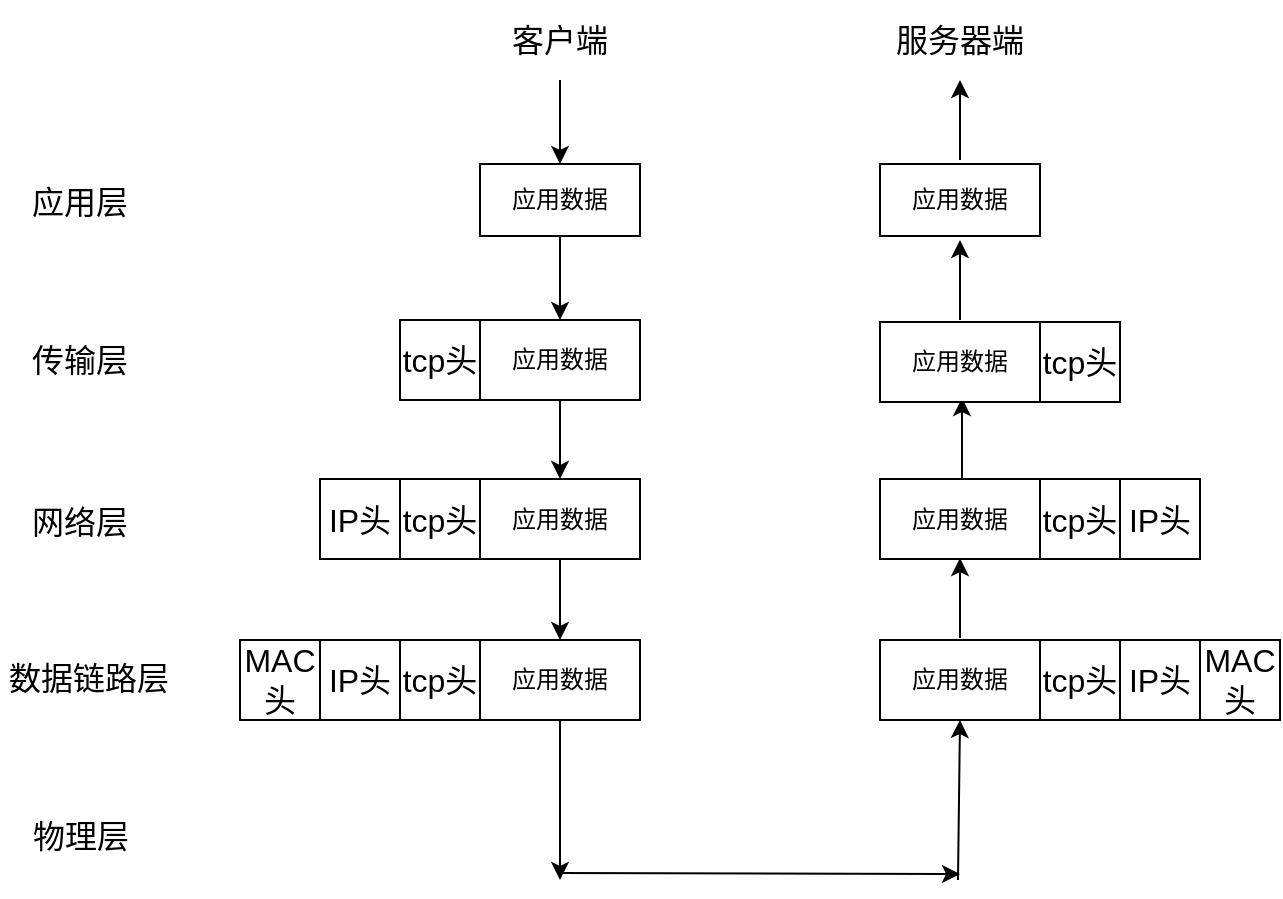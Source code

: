 <mxfile version="10.7.7" type="device"><diagram id="wvbX1dVW7_QcXk1XWCCY" name="Page-1"><mxGraphModel dx="1074" dy="841" grid="1" gridSize="10" guides="1" tooltips="1" connect="1" arrows="1" fold="1" page="1" pageScale="1" pageWidth="827" pageHeight="1169" math="0" shadow="0"><root><mxCell id="0"/><mxCell id="1" parent="0"/><mxCell id="0M-5mJRWdrp7IsUEr52Y-13" style="edgeStyle=orthogonalEdgeStyle;rounded=0;orthogonalLoop=1;jettySize=auto;html=1;entryX=0.5;entryY=0;entryDx=0;entryDy=0;" edge="1" parent="1" source="0M-5mJRWdrp7IsUEr52Y-1" target="0M-5mJRWdrp7IsUEr52Y-11"><mxGeometry relative="1" as="geometry"/></mxCell><mxCell id="0M-5mJRWdrp7IsUEr52Y-1" value="&lt;font style=&quot;font-size: 16px&quot;&gt;客户端&lt;/font&gt;" style="text;html=1;strokeColor=none;fillColor=none;align=center;verticalAlign=middle;whiteSpace=wrap;rounded=0;" vertex="1" parent="1"><mxGeometry x="240" width="80" height="40" as="geometry"/></mxCell><mxCell id="0M-5mJRWdrp7IsUEr52Y-2" value="&lt;font style=&quot;font-size: 16px&quot;&gt;服务器端&lt;/font&gt;" style="text;html=1;strokeColor=none;fillColor=none;align=center;verticalAlign=middle;whiteSpace=wrap;rounded=0;" vertex="1" parent="1"><mxGeometry x="440" width="80" height="40" as="geometry"/></mxCell><mxCell id="0M-5mJRWdrp7IsUEr52Y-4" value="&lt;font style=&quot;font-size: 16px&quot;&gt;应用层&lt;/font&gt;" style="text;html=1;strokeColor=none;fillColor=none;align=center;verticalAlign=middle;whiteSpace=wrap;rounded=0;" vertex="1" parent="1"><mxGeometry y="82" width="80" height="38" as="geometry"/></mxCell><mxCell id="0M-5mJRWdrp7IsUEr52Y-6" value="&lt;font style=&quot;font-size: 16px&quot;&gt;传输层&lt;/font&gt;" style="text;html=1;strokeColor=none;fillColor=none;align=center;verticalAlign=middle;whiteSpace=wrap;rounded=0;" vertex="1" parent="1"><mxGeometry y="161" width="80" height="38" as="geometry"/></mxCell><mxCell id="0M-5mJRWdrp7IsUEr52Y-8" value="&lt;font style=&quot;font-size: 16px&quot;&gt;网络层&lt;/font&gt;" style="text;html=1;strokeColor=none;fillColor=none;align=center;verticalAlign=middle;whiteSpace=wrap;rounded=0;" vertex="1" parent="1"><mxGeometry y="241.5" width="80" height="38" as="geometry"/></mxCell><mxCell id="0M-5mJRWdrp7IsUEr52Y-9" value="&lt;font style=&quot;font-size: 16px&quot;&gt;数据链路层&lt;/font&gt;" style="text;html=1;strokeColor=none;fillColor=none;align=center;verticalAlign=middle;whiteSpace=wrap;rounded=0;" vertex="1" parent="1"><mxGeometry y="320" width="89" height="38" as="geometry"/></mxCell><mxCell id="0M-5mJRWdrp7IsUEr52Y-10" value="&lt;font style=&quot;font-size: 16px&quot;&gt;物理层&lt;/font&gt;" style="text;html=1;strokeColor=none;fillColor=none;align=center;verticalAlign=middle;whiteSpace=wrap;rounded=0;" vertex="1" parent="1"><mxGeometry y="399" width="81" height="38" as="geometry"/></mxCell><mxCell id="0M-5mJRWdrp7IsUEr52Y-23" style="edgeStyle=orthogonalEdgeStyle;rounded=0;orthogonalLoop=1;jettySize=auto;html=1;entryX=0.5;entryY=0;entryDx=0;entryDy=0;" edge="1" parent="1" source="0M-5mJRWdrp7IsUEr52Y-11" target="0M-5mJRWdrp7IsUEr52Y-16"><mxGeometry relative="1" as="geometry"/></mxCell><mxCell id="0M-5mJRWdrp7IsUEr52Y-11" value="应用数据" style="rounded=0;whiteSpace=wrap;html=1;" vertex="1" parent="1"><mxGeometry x="240" y="82" width="80" height="36" as="geometry"/></mxCell><mxCell id="0M-5mJRWdrp7IsUEr52Y-12" value="应用数据" style="rounded=0;whiteSpace=wrap;html=1;" vertex="1" parent="1"><mxGeometry x="440" y="82" width="80" height="36" as="geometry"/></mxCell><mxCell id="0M-5mJRWdrp7IsUEr52Y-14" value="" style="endArrow=classic;html=1;" edge="1" parent="1"><mxGeometry width="50" height="50" relative="1" as="geometry"><mxPoint x="481" y="239" as="sourcePoint"/><mxPoint x="481" y="199" as="targetPoint"/></mxGeometry></mxCell><mxCell id="0M-5mJRWdrp7IsUEr52Y-15" value="" style="endArrow=classic;html=1;" edge="1" parent="1"><mxGeometry width="50" height="50" relative="1" as="geometry"><mxPoint x="480" y="80" as="sourcePoint"/><mxPoint x="480" y="40" as="targetPoint"/></mxGeometry></mxCell><mxCell id="0M-5mJRWdrp7IsUEr52Y-32" style="edgeStyle=orthogonalEdgeStyle;rounded=0;orthogonalLoop=1;jettySize=auto;html=1;entryX=0.5;entryY=0;entryDx=0;entryDy=0;" edge="1" parent="1" source="0M-5mJRWdrp7IsUEr52Y-16" target="0M-5mJRWdrp7IsUEr52Y-24"><mxGeometry relative="1" as="geometry"/></mxCell><mxCell id="0M-5mJRWdrp7IsUEr52Y-16" value="应用数据" style="rounded=0;whiteSpace=wrap;html=1;" vertex="1" parent="1"><mxGeometry x="240" y="160" width="80" height="40" as="geometry"/></mxCell><mxCell id="0M-5mJRWdrp7IsUEr52Y-17" value="&lt;font style=&quot;font-size: 16px&quot;&gt;tcp头&lt;/font&gt;" style="rounded=0;whiteSpace=wrap;html=1;" vertex="1" parent="1"><mxGeometry x="200" y="160" width="40" height="40" as="geometry"/></mxCell><mxCell id="0M-5mJRWdrp7IsUEr52Y-18" value="应用数据" style="rounded=0;whiteSpace=wrap;html=1;" vertex="1" parent="1"><mxGeometry x="440" y="161" width="80" height="40" as="geometry"/></mxCell><mxCell id="0M-5mJRWdrp7IsUEr52Y-19" value="&lt;font style=&quot;font-size: 16px&quot;&gt;tcp头&lt;/font&gt;" style="rounded=0;whiteSpace=wrap;html=1;" vertex="1" parent="1"><mxGeometry x="520" y="161" width="40" height="40" as="geometry"/></mxCell><mxCell id="0M-5mJRWdrp7IsUEr52Y-22" value="" style="endArrow=classic;html=1;" edge="1" parent="1"><mxGeometry width="50" height="50" relative="1" as="geometry"><mxPoint x="480" y="160" as="sourcePoint"/><mxPoint x="480" y="120" as="targetPoint"/></mxGeometry></mxCell><mxCell id="0M-5mJRWdrp7IsUEr52Y-42" style="edgeStyle=orthogonalEdgeStyle;rounded=0;orthogonalLoop=1;jettySize=auto;html=1;" edge="1" parent="1" source="0M-5mJRWdrp7IsUEr52Y-24" target="0M-5mJRWdrp7IsUEr52Y-33"><mxGeometry relative="1" as="geometry"/></mxCell><mxCell id="0M-5mJRWdrp7IsUEr52Y-24" value="应用数据" style="rounded=0;whiteSpace=wrap;html=1;" vertex="1" parent="1"><mxGeometry x="240" y="239.5" width="80" height="40" as="geometry"/></mxCell><mxCell id="0M-5mJRWdrp7IsUEr52Y-25" value="&lt;font style=&quot;font-size: 16px&quot;&gt;tcp头&lt;/font&gt;" style="rounded=0;whiteSpace=wrap;html=1;" vertex="1" parent="1"><mxGeometry x="200" y="239.5" width="40" height="40" as="geometry"/></mxCell><mxCell id="0M-5mJRWdrp7IsUEr52Y-26" value="&lt;font style=&quot;font-size: 16px&quot;&gt;IP头&lt;/font&gt;" style="rounded=0;whiteSpace=wrap;html=1;" vertex="1" parent="1"><mxGeometry x="160" y="239.5" width="40" height="40" as="geometry"/></mxCell><mxCell id="0M-5mJRWdrp7IsUEr52Y-27" value="应用数据" style="rounded=0;whiteSpace=wrap;html=1;" vertex="1" parent="1"><mxGeometry x="440" y="239.5" width="80" height="40" as="geometry"/></mxCell><mxCell id="0M-5mJRWdrp7IsUEr52Y-28" value="&lt;font style=&quot;font-size: 16px&quot;&gt;tcp头&lt;/font&gt;" style="rounded=0;whiteSpace=wrap;html=1;" vertex="1" parent="1"><mxGeometry x="520" y="239.5" width="40" height="40" as="geometry"/></mxCell><mxCell id="0M-5mJRWdrp7IsUEr52Y-31" value="&lt;font style=&quot;font-size: 16px&quot;&gt;IP头&lt;/font&gt;" style="rounded=0;whiteSpace=wrap;html=1;" vertex="1" parent="1"><mxGeometry x="560" y="239.5" width="40" height="40" as="geometry"/></mxCell><mxCell id="0M-5mJRWdrp7IsUEr52Y-43" style="edgeStyle=orthogonalEdgeStyle;rounded=0;orthogonalLoop=1;jettySize=auto;html=1;" edge="1" parent="1" source="0M-5mJRWdrp7IsUEr52Y-33"><mxGeometry relative="1" as="geometry"><mxPoint x="280" y="440" as="targetPoint"/></mxGeometry></mxCell><mxCell id="0M-5mJRWdrp7IsUEr52Y-33" value="应用数据" style="rounded=0;whiteSpace=wrap;html=1;" vertex="1" parent="1"><mxGeometry x="240" y="320" width="80" height="40" as="geometry"/></mxCell><mxCell id="0M-5mJRWdrp7IsUEr52Y-34" value="&lt;font style=&quot;font-size: 16px&quot;&gt;tcp头&lt;/font&gt;" style="rounded=0;whiteSpace=wrap;html=1;" vertex="1" parent="1"><mxGeometry x="200" y="320" width="40" height="40" as="geometry"/></mxCell><mxCell id="0M-5mJRWdrp7IsUEr52Y-35" value="&lt;font style=&quot;font-size: 16px&quot;&gt;IP头&lt;/font&gt;" style="rounded=0;whiteSpace=wrap;html=1;" vertex="1" parent="1"><mxGeometry x="160" y="320" width="40" height="40" as="geometry"/></mxCell><mxCell id="0M-5mJRWdrp7IsUEr52Y-36" value="&lt;font style=&quot;font-size: 16px&quot;&gt;MAC头&lt;/font&gt;" style="rounded=0;whiteSpace=wrap;html=1;" vertex="1" parent="1"><mxGeometry x="120" y="320" width="40" height="40" as="geometry"/></mxCell><mxCell id="0M-5mJRWdrp7IsUEr52Y-37" value="应用数据" style="rounded=0;whiteSpace=wrap;html=1;" vertex="1" parent="1"><mxGeometry x="440" y="320" width="80" height="40" as="geometry"/></mxCell><mxCell id="0M-5mJRWdrp7IsUEr52Y-38" value="&lt;font style=&quot;font-size: 16px&quot;&gt;tcp头&lt;/font&gt;" style="rounded=0;whiteSpace=wrap;html=1;" vertex="1" parent="1"><mxGeometry x="520" y="320" width="40" height="40" as="geometry"/></mxCell><mxCell id="0M-5mJRWdrp7IsUEr52Y-39" value="&lt;font style=&quot;font-size: 16px&quot;&gt;IP头&lt;/font&gt;" style="rounded=0;whiteSpace=wrap;html=1;" vertex="1" parent="1"><mxGeometry x="560" y="320" width="40" height="40" as="geometry"/></mxCell><mxCell id="0M-5mJRWdrp7IsUEr52Y-40" value="&lt;font style=&quot;font-size: 16px&quot;&gt;MAC头&lt;/font&gt;" style="rounded=0;whiteSpace=wrap;html=1;" vertex="1" parent="1"><mxGeometry x="600" y="320" width="40" height="40" as="geometry"/></mxCell><mxCell id="0M-5mJRWdrp7IsUEr52Y-41" value="" style="endArrow=classic;html=1;" edge="1" parent="1"><mxGeometry width="50" height="50" relative="1" as="geometry"><mxPoint x="480" y="319" as="sourcePoint"/><mxPoint x="480" y="279" as="targetPoint"/></mxGeometry></mxCell><mxCell id="0M-5mJRWdrp7IsUEr52Y-44" value="" style="endArrow=classic;html=1;" edge="1" parent="1"><mxGeometry width="50" height="50" relative="1" as="geometry"><mxPoint x="280" y="436.5" as="sourcePoint"/><mxPoint x="480" y="437" as="targetPoint"/></mxGeometry></mxCell><mxCell id="0M-5mJRWdrp7IsUEr52Y-45" value="" style="endArrow=classic;html=1;entryX=0.5;entryY=1;entryDx=0;entryDy=0;" edge="1" parent="1" target="0M-5mJRWdrp7IsUEr52Y-37"><mxGeometry width="50" height="50" relative="1" as="geometry"><mxPoint x="479" y="440" as="sourcePoint"/><mxPoint x="479" y="370" as="targetPoint"/></mxGeometry></mxCell></root></mxGraphModel></diagram></mxfile>